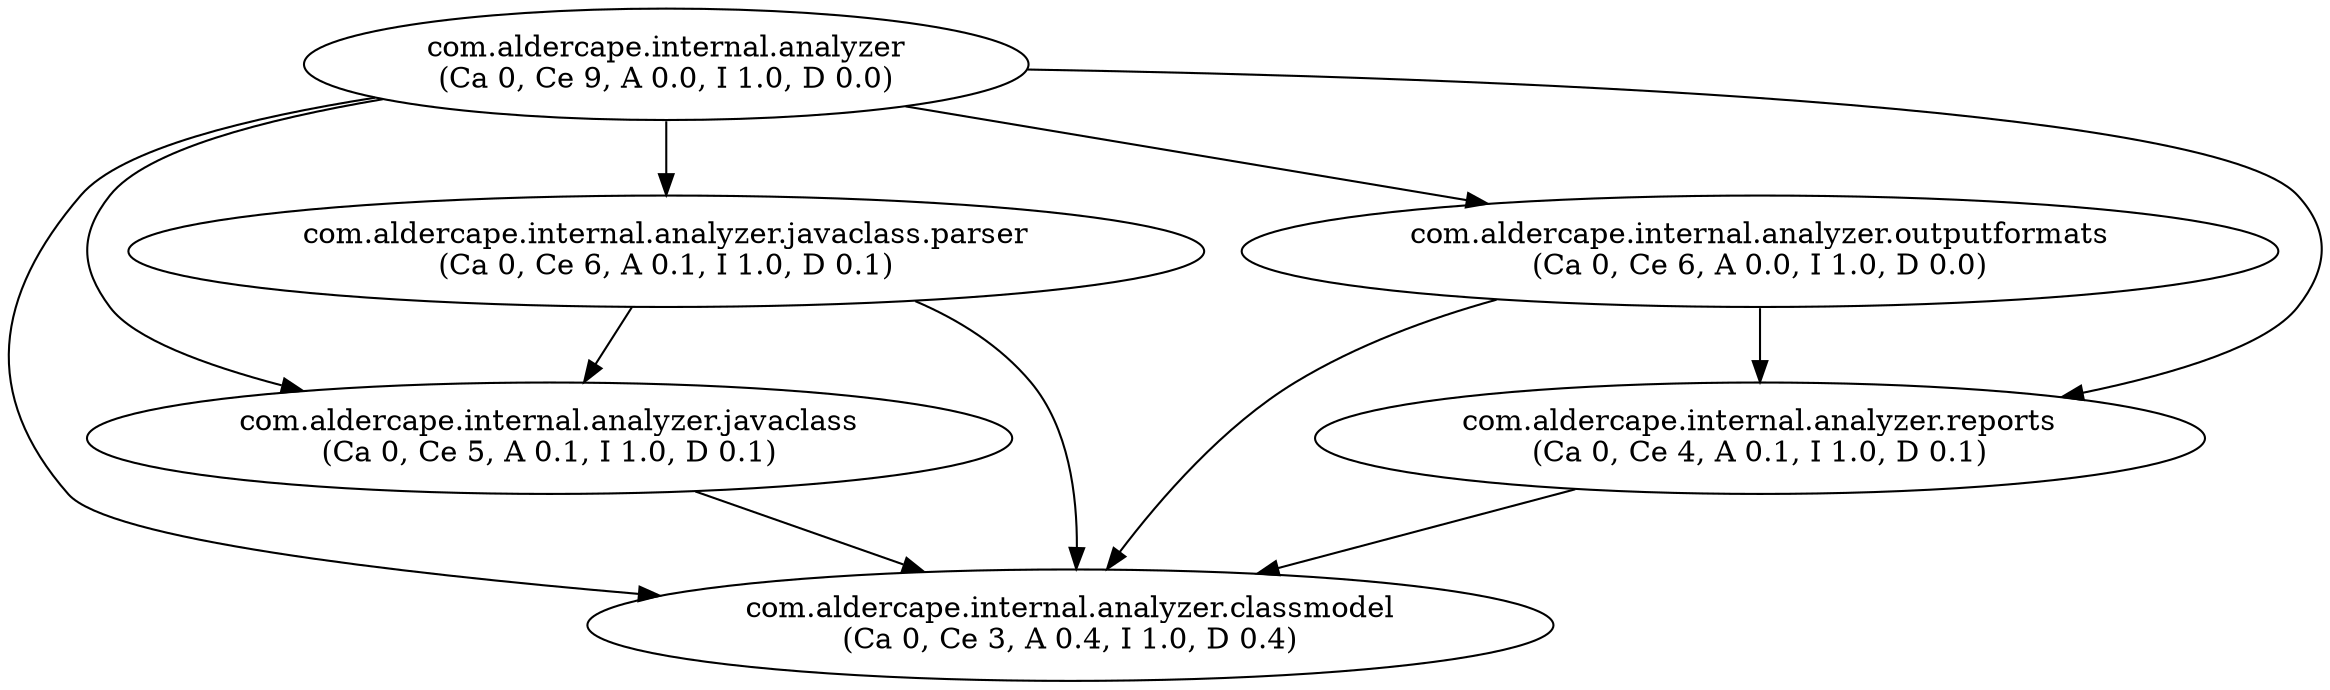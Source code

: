 digraph G {
"com.aldercape.internal.analyzer" [label="com.aldercape.internal.analyzer\n(Ca 0, Ce 9, A 0.0, I 1.0, D 0.0)"];
"com.aldercape.internal.analyzer.classmodel" [label="com.aldercape.internal.analyzer.classmodel\n(Ca 0, Ce 3, A 0.4, I 1.0, D 0.4)"];
"com.aldercape.internal.analyzer.javaclass" [label="com.aldercape.internal.analyzer.javaclass\n(Ca 0, Ce 5, A 0.1, I 1.0, D 0.1)"];
"com.aldercape.internal.analyzer.javaclass.parser" [label="com.aldercape.internal.analyzer.javaclass.parser\n(Ca 0, Ce 6, A 0.1, I 1.0, D 0.1)"];
"com.aldercape.internal.analyzer.outputformats" [label="com.aldercape.internal.analyzer.outputformats\n(Ca 0, Ce 6, A 0.0, I 1.0, D 0.0)"];
"com.aldercape.internal.analyzer.reports" [label="com.aldercape.internal.analyzer.reports\n(Ca 0, Ce 4, A 0.1, I 1.0, D 0.1)"];
"com.aldercape.internal.analyzer" -> "com.aldercape.internal.analyzer.classmodel";
"com.aldercape.internal.analyzer" -> "com.aldercape.internal.analyzer.javaclass";
"com.aldercape.internal.analyzer" -> "com.aldercape.internal.analyzer.javaclass.parser";
"com.aldercape.internal.analyzer" -> "com.aldercape.internal.analyzer.outputformats";
"com.aldercape.internal.analyzer" -> "com.aldercape.internal.analyzer.reports";
"com.aldercape.internal.analyzer.javaclass" -> "com.aldercape.internal.analyzer.classmodel";
"com.aldercape.internal.analyzer.javaclass.parser" -> "com.aldercape.internal.analyzer.classmodel";
"com.aldercape.internal.analyzer.javaclass.parser" -> "com.aldercape.internal.analyzer.javaclass";
"com.aldercape.internal.analyzer.outputformats" -> "com.aldercape.internal.analyzer.classmodel";
"com.aldercape.internal.analyzer.outputformats" -> "com.aldercape.internal.analyzer.reports";
"com.aldercape.internal.analyzer.reports" -> "com.aldercape.internal.analyzer.classmodel";
}
